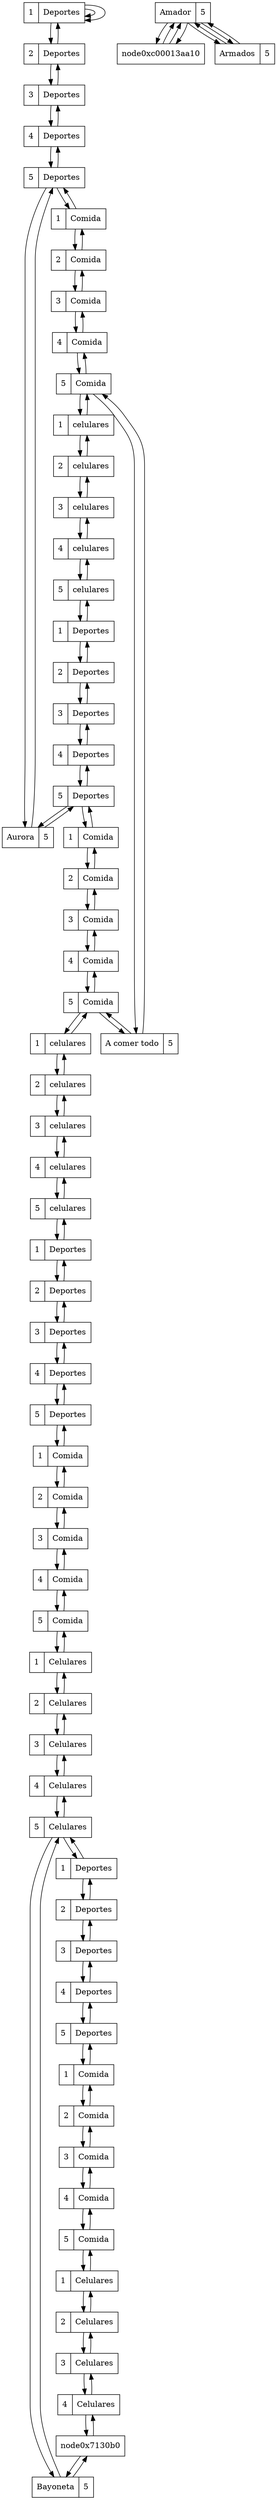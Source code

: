 digraph G{
node[shape=record];
node0x7125a0[label="1|Deportes"];
node0x7125a0->node0x7125a0;
node0x7125a0->node0x7125a0;
node0x7125a0[label="1|Deportes"];
node0x7125a0->node0x7125d0;
node0x7125d0->node0x7125a0;
node0x7125d0[label="2|Deportes"];
node0x7125d0->node0x712600;
node0x712600->node0x7125d0;
node0x712600[label="3|Deportes"];
node0x712600->node0x712630;
node0x712630->node0x712600;
node0x712630[label="4|Deportes"];
node0x712630->node0x712660;
node0x712660->node0x712630;
node0xc000042df0[label="Aurora|5"];
node0x712660->node0xc000042df0;
node0xc000042df0->node0x712660;
node0xc00013aa80[label="Amador|5"];
node0xc00013aa10->node0xc00013aa80;
node0xc00013aa80->node0xc00013aa10;
node0xc00013aaf0[label="Armados|5"];
node0xc00013aa80->node0xc00013aaf0;
node0xc00013aaf0->node0xc00013aa80;
node0x712660[label="5|Deportes"];
node0x712660->node0x712690;
node0x712690->node0x712660;
node0x712690[label="1|Comida"];
node0x712690->node0x7126c0;
node0x7126c0->node0x712690;
node0x7126c0[label="2|Comida"];
node0x7126c0->node0x7126f0;
node0x7126f0->node0x7126c0;
node0x7126f0[label="3|Comida"];
node0x7126f0->node0x712720;
node0x712720->node0x7126f0;
node0x712720[label="4|Comida"];
node0x712720->node0x712750;
node0x712750->node0x712720;
node0xc000042e40[label="A comer todo|5"];
node0x712750->node0xc000042e40;
node0xc000042e40->node0x712750;
node0x712750[label="5|Comida"];
node0x712750->node0x712780;
node0x712780->node0x712750;
node0x712780[label="1|celulares"];
node0x712780->node0x7127b0;
node0x7127b0->node0x712780;
node0x7127b0[label="2|celulares"];
node0x7127b0->node0x7127e0;
node0x7127e0->node0x7127b0;
node0x7127e0[label="3|celulares"];
node0x7127e0->node0x712810;
node0x712810->node0x7127e0;
node0x712810[label="4|celulares"];
node0x712810->node0x712840;
node0x712840->node0x712810;
node0x712840[label="5|celulares"];
node0x712840->node0x712870;
node0x712870->node0x712840;
node0x712870[label="1|Deportes"];
node0x712870->node0x7128a0;
node0x7128a0->node0x712870;
node0x7128a0[label="2|Deportes"];
node0x7128a0->node0x7128d0;
node0x7128d0->node0x7128a0;
node0x7128d0[label="3|Deportes"];
node0x7128d0->node0x712900;
node0x712900->node0x7128d0;
node0x712900[label="4|Deportes"];
node0x712900->node0x712930;
node0x712930->node0x712900;
node0xc000042df0[label="Aurora|5"];
node0x712930->node0xc000042df0;
node0xc000042df0->node0x712930;
node0xc00013aa80[label="Amador|5"];
node0xc00013aa10->node0xc00013aa80;
node0xc00013aa80->node0xc00013aa10;
node0xc00013aaf0[label="Armados|5"];
node0xc00013aa80->node0xc00013aaf0;
node0xc00013aaf0->node0xc00013aa80;
node0x712930[label="5|Deportes"];
node0x712930->node0x712960;
node0x712960->node0x712930;
node0x712960[label="1|Comida"];
node0x712960->node0x712990;
node0x712990->node0x712960;
node0x712990[label="2|Comida"];
node0x712990->node0x7129c0;
node0x7129c0->node0x712990;
node0x7129c0[label="3|Comida"];
node0x7129c0->node0x7129f0;
node0x7129f0->node0x7129c0;
node0x7129f0[label="4|Comida"];
node0x7129f0->node0x712a20;
node0x712a20->node0x7129f0;
node0xc000042e40[label="A comer todo|5"];
node0x712a20->node0xc000042e40;
node0xc000042e40->node0x712a20;
node0x712a20[label="5|Comida"];
node0x712a20->node0x712a50;
node0x712a50->node0x712a20;
node0x712a50[label="1|celulares"];
node0x712a50->node0x712a80;
node0x712a80->node0x712a50;
node0x712a80[label="2|celulares"];
node0x712a80->node0x712ab0;
node0x712ab0->node0x712a80;
node0x712ab0[label="3|celulares"];
node0x712ab0->node0x712ae0;
node0x712ae0->node0x712ab0;
node0x712ae0[label="4|celulares"];
node0x712ae0->node0x712b10;
node0x712b10->node0x712ae0;
node0x712b10[label="5|celulares"];
node0x712b10->node0x712b40;
node0x712b40->node0x712b10;
node0x712b40[label="1|Deportes"];
node0x712b40->node0x712b70;
node0x712b70->node0x712b40;
node0x712b70[label="2|Deportes"];
node0x712b70->node0x712ba0;
node0x712ba0->node0x712b70;
node0x712ba0[label="3|Deportes"];
node0x712ba0->node0x712bd0;
node0x712bd0->node0x712ba0;
node0x712bd0[label="4|Deportes"];
node0x712bd0->node0x712c00;
node0x712c00->node0x712bd0;
node0x712c00[label="5|Deportes"];
node0x712c00->node0x712c30;
node0x712c30->node0x712c00;
node0x712c30[label="1|Comida"];
node0x712c30->node0x712c60;
node0x712c60->node0x712c30;
node0x712c60[label="2|Comida"];
node0x712c60->node0x712c90;
node0x712c90->node0x712c60;
node0x712c90[label="3|Comida"];
node0x712c90->node0x712cc0;
node0x712cc0->node0x712c90;
node0x712cc0[label="4|Comida"];
node0x712cc0->node0x712cf0;
node0x712cf0->node0x712cc0;
node0x712cf0[label="5|Comida"];
node0x712cf0->node0x712d20;
node0x712d20->node0x712cf0;
node0x712d20[label="1|Celulares"];
node0x712d20->node0x712d50;
node0x712d50->node0x712d20;
node0x712d50[label="2|Celulares"];
node0x712d50->node0x712d80;
node0x712d80->node0x712d50;
node0x712d80[label="3|Celulares"];
node0x712d80->node0x712db0;
node0x712db0->node0x712d80;
node0x712db0[label="4|Celulares"];
node0x712db0->node0x712de0;
node0x712de0->node0x712db0;
node0xc000042f80[label="Bayoneta|5"];
node0x712de0->node0xc000042f80;
node0xc000042f80->node0x712de0;
node0x712de0[label="5|Celulares"];
node0x712de0->node0x712e10;
node0x712e10->node0x712de0;
node0x712e10[label="1|Deportes"];
node0x712e10->node0x712e40;
node0x712e40->node0x712e10;
node0x712e40[label="2|Deportes"];
node0x712e40->node0x712e70;
node0x712e70->node0x712e40;
node0x712e70[label="3|Deportes"];
node0x712e70->node0x712ea0;
node0x712ea0->node0x712e70;
node0x712ea0[label="4|Deportes"];
node0x712ea0->node0x712ed0;
node0x712ed0->node0x712ea0;
node0x712ed0[label="5|Deportes"];
node0x712ed0->node0x712f00;
node0x712f00->node0x712ed0;
node0x712f00[label="1|Comida"];
node0x712f00->node0x712f30;
node0x712f30->node0x712f00;
node0x712f30[label="2|Comida"];
node0x712f30->node0x712f60;
node0x712f60->node0x712f30;
node0x712f60[label="3|Comida"];
node0x712f60->node0x712f90;
node0x712f90->node0x712f60;
node0x712f90[label="4|Comida"];
node0x712f90->node0x712fc0;
node0x712fc0->node0x712f90;
node0x712fc0[label="5|Comida"];
node0x712fc0->node0x712ff0;
node0x712ff0->node0x712fc0;
node0x712ff0[label="1|Celulares"];
node0x712ff0->node0x713020;
node0x713020->node0x712ff0;
node0x713020[label="2|Celulares"];
node0x713020->node0x713050;
node0x713050->node0x713020;
node0x713050[label="3|Celulares"];
node0x713050->node0x713080;
node0x713080->node0x713050;
node0x713080[label="4|Celulares"];
node0x713080->node0x7130b0;
node0x7130b0->node0x713080;
node0xc000042f80[label="Bayoneta|5"];
node0x7130b0->node0xc000042f80;
node0xc000042f80->node0x7130b0;
}